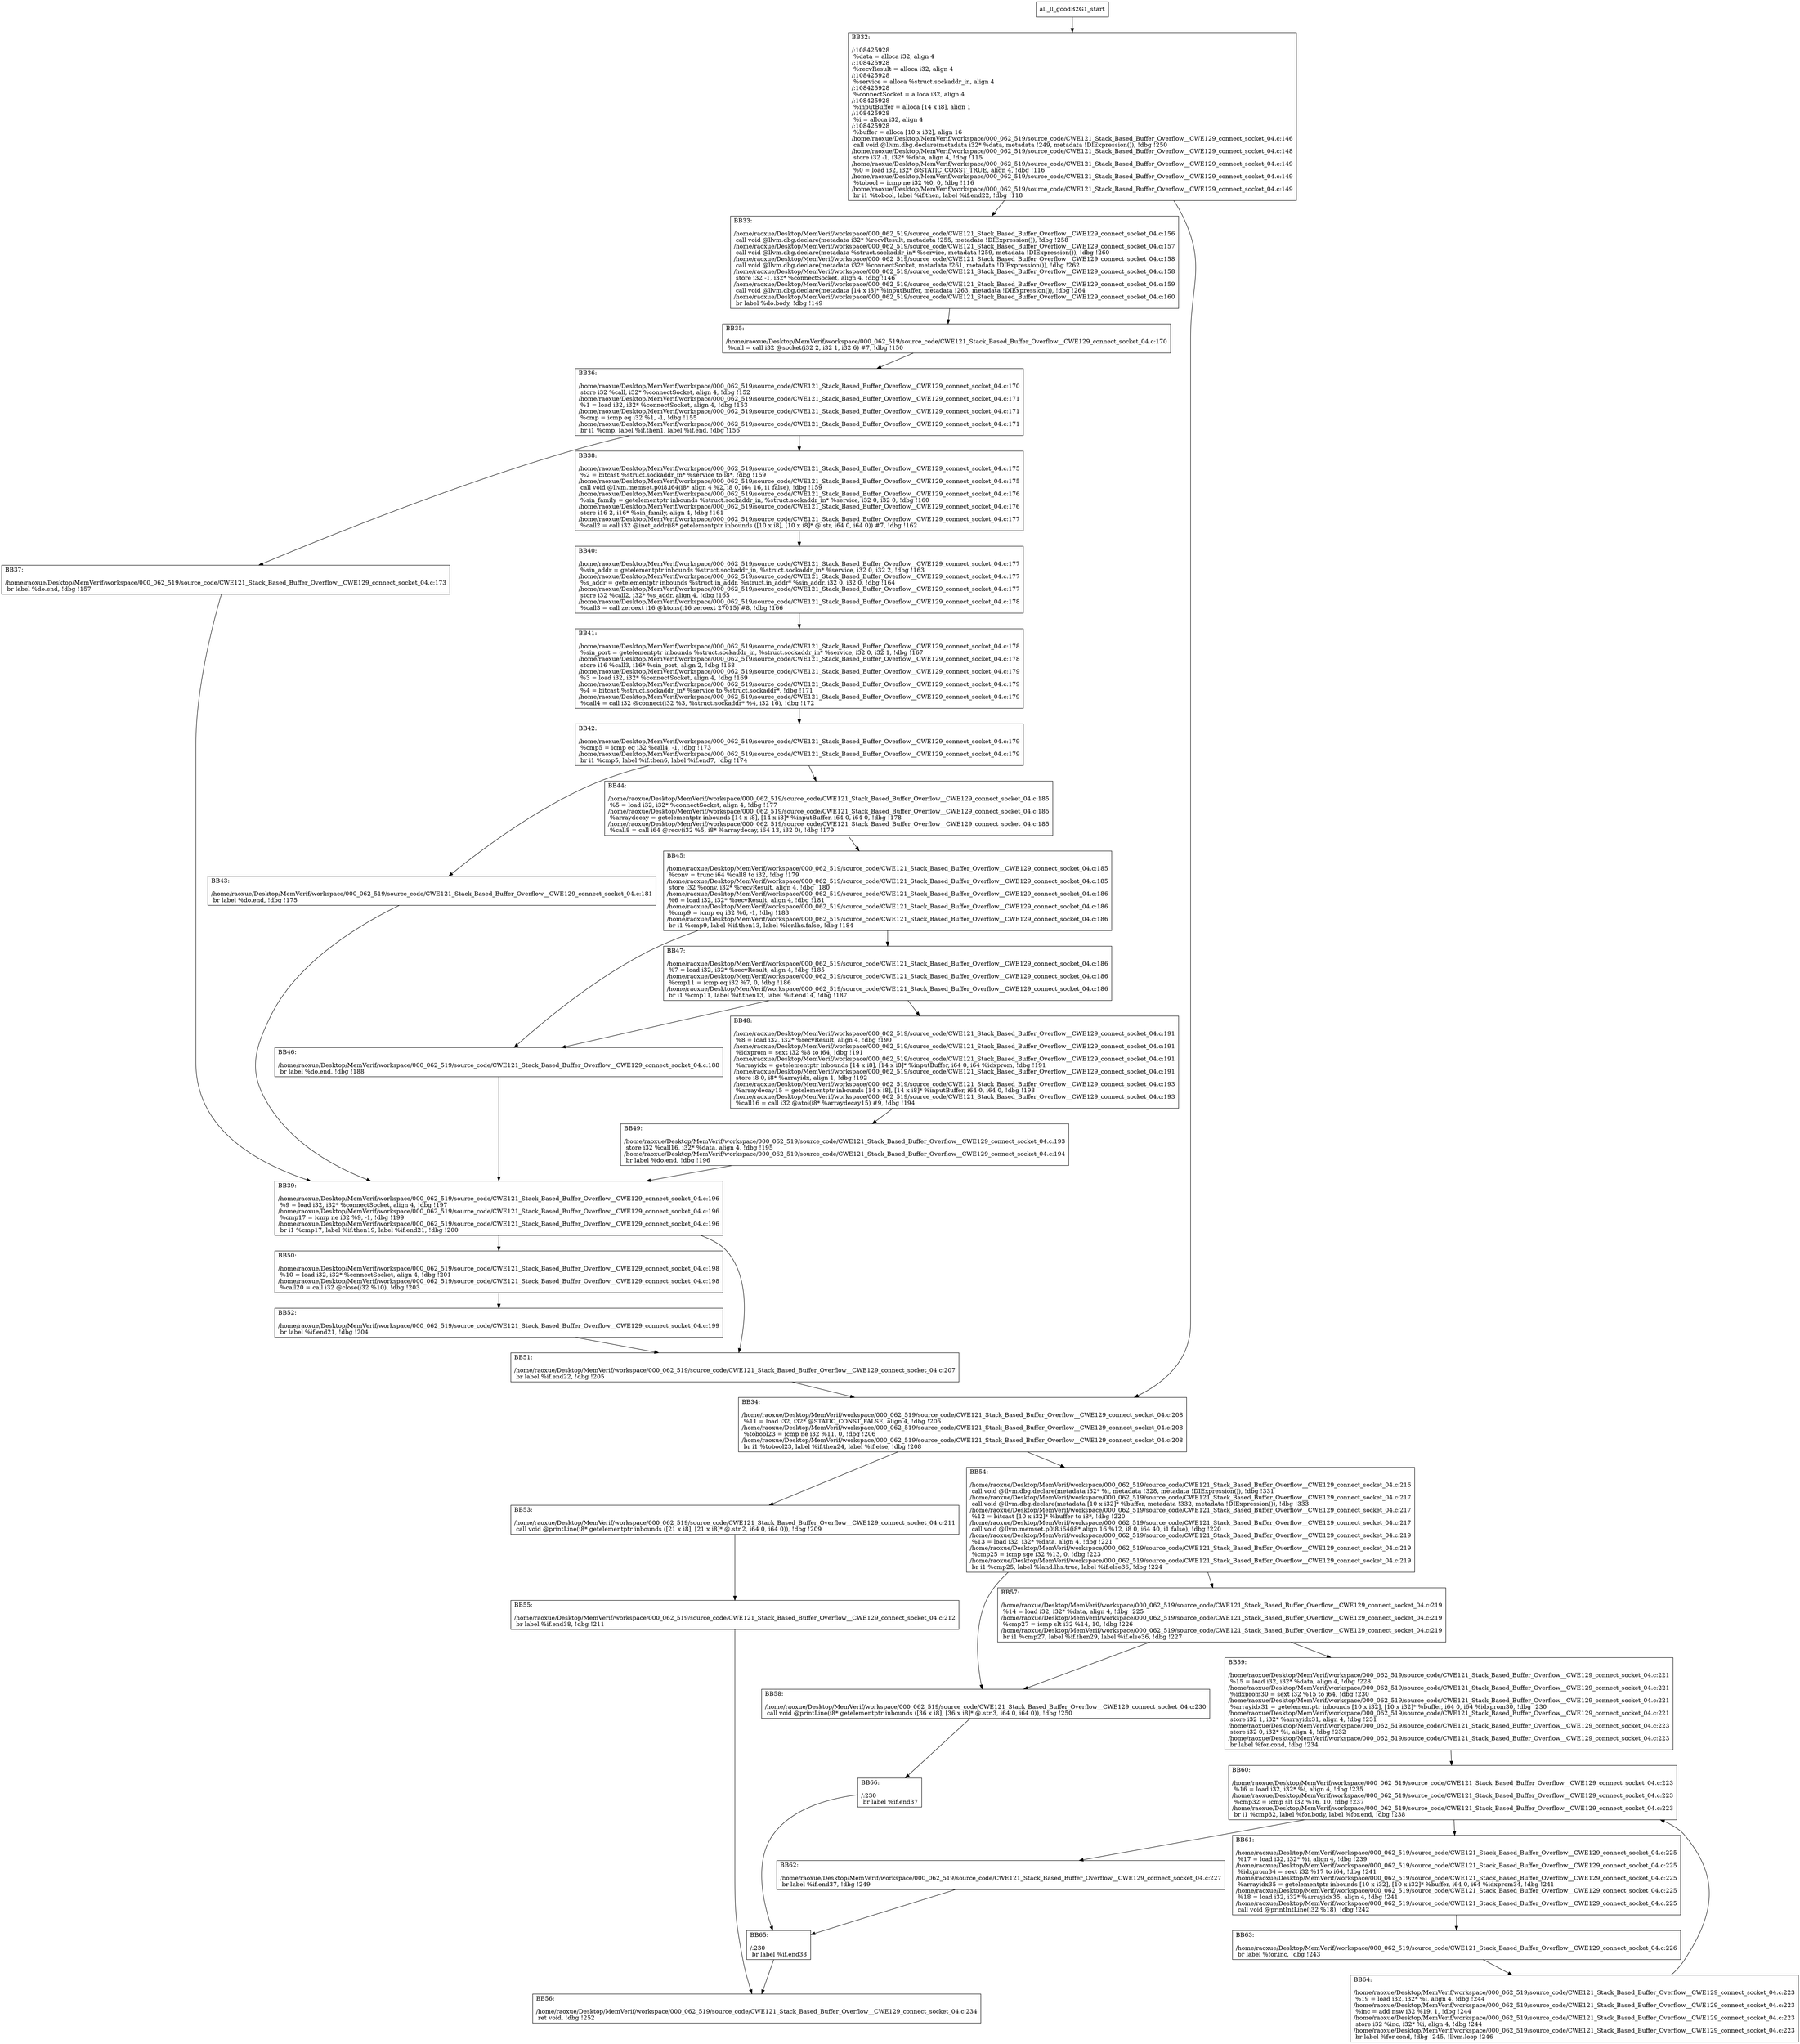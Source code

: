 digraph "CFG for'all_ll_goodB2G1' function" {
	BBall_ll_goodB2G1_start[shape=record,label="{all_ll_goodB2G1_start}"];
	BBall_ll_goodB2G1_start-> all_ll_goodB2G1BB32;
	all_ll_goodB2G1BB32 [shape=record, label="{BB32:\l\l/:108425928\l
  %data = alloca i32, align 4\l
/:108425928\l
  %recvResult = alloca i32, align 4\l
/:108425928\l
  %service = alloca %struct.sockaddr_in, align 4\l
/:108425928\l
  %connectSocket = alloca i32, align 4\l
/:108425928\l
  %inputBuffer = alloca [14 x i8], align 1\l
/:108425928\l
  %i = alloca i32, align 4\l
/:108425928\l
  %buffer = alloca [10 x i32], align 16\l
/home/raoxue/Desktop/MemVerif/workspace/000_062_519/source_code/CWE121_Stack_Based_Buffer_Overflow__CWE129_connect_socket_04.c:146\l
  call void @llvm.dbg.declare(metadata i32* %data, metadata !249, metadata !DIExpression()), !dbg !250\l
/home/raoxue/Desktop/MemVerif/workspace/000_062_519/source_code/CWE121_Stack_Based_Buffer_Overflow__CWE129_connect_socket_04.c:148\l
  store i32 -1, i32* %data, align 4, !dbg !115\l
/home/raoxue/Desktop/MemVerif/workspace/000_062_519/source_code/CWE121_Stack_Based_Buffer_Overflow__CWE129_connect_socket_04.c:149\l
  %0 = load i32, i32* @STATIC_CONST_TRUE, align 4, !dbg !116\l
/home/raoxue/Desktop/MemVerif/workspace/000_062_519/source_code/CWE121_Stack_Based_Buffer_Overflow__CWE129_connect_socket_04.c:149\l
  %tobool = icmp ne i32 %0, 0, !dbg !116\l
/home/raoxue/Desktop/MemVerif/workspace/000_062_519/source_code/CWE121_Stack_Based_Buffer_Overflow__CWE129_connect_socket_04.c:149\l
  br i1 %tobool, label %if.then, label %if.end22, !dbg !118\l
}"];
	all_ll_goodB2G1BB32-> all_ll_goodB2G1BB33;
	all_ll_goodB2G1BB32-> all_ll_goodB2G1BB34;
	all_ll_goodB2G1BB33 [shape=record, label="{BB33:\l\l/home/raoxue/Desktop/MemVerif/workspace/000_062_519/source_code/CWE121_Stack_Based_Buffer_Overflow__CWE129_connect_socket_04.c:156\l
  call void @llvm.dbg.declare(metadata i32* %recvResult, metadata !255, metadata !DIExpression()), !dbg !258\l
/home/raoxue/Desktop/MemVerif/workspace/000_062_519/source_code/CWE121_Stack_Based_Buffer_Overflow__CWE129_connect_socket_04.c:157\l
  call void @llvm.dbg.declare(metadata %struct.sockaddr_in* %service, metadata !259, metadata !DIExpression()), !dbg !260\l
/home/raoxue/Desktop/MemVerif/workspace/000_062_519/source_code/CWE121_Stack_Based_Buffer_Overflow__CWE129_connect_socket_04.c:158\l
  call void @llvm.dbg.declare(metadata i32* %connectSocket, metadata !261, metadata !DIExpression()), !dbg !262\l
/home/raoxue/Desktop/MemVerif/workspace/000_062_519/source_code/CWE121_Stack_Based_Buffer_Overflow__CWE129_connect_socket_04.c:158\l
  store i32 -1, i32* %connectSocket, align 4, !dbg !146\l
/home/raoxue/Desktop/MemVerif/workspace/000_062_519/source_code/CWE121_Stack_Based_Buffer_Overflow__CWE129_connect_socket_04.c:159\l
  call void @llvm.dbg.declare(metadata [14 x i8]* %inputBuffer, metadata !263, metadata !DIExpression()), !dbg !264\l
/home/raoxue/Desktop/MemVerif/workspace/000_062_519/source_code/CWE121_Stack_Based_Buffer_Overflow__CWE129_connect_socket_04.c:160\l
  br label %do.body, !dbg !149\l
}"];
	all_ll_goodB2G1BB33-> all_ll_goodB2G1BB35;
	all_ll_goodB2G1BB35 [shape=record, label="{BB35:\l\l/home/raoxue/Desktop/MemVerif/workspace/000_062_519/source_code/CWE121_Stack_Based_Buffer_Overflow__CWE129_connect_socket_04.c:170\l
  %call = call i32 @socket(i32 2, i32 1, i32 6) #7, !dbg !150\l
}"];
	all_ll_goodB2G1BB35-> all_ll_goodB2G1BB36;
	all_ll_goodB2G1BB36 [shape=record, label="{BB36:\l\l/home/raoxue/Desktop/MemVerif/workspace/000_062_519/source_code/CWE121_Stack_Based_Buffer_Overflow__CWE129_connect_socket_04.c:170\l
  store i32 %call, i32* %connectSocket, align 4, !dbg !152\l
/home/raoxue/Desktop/MemVerif/workspace/000_062_519/source_code/CWE121_Stack_Based_Buffer_Overflow__CWE129_connect_socket_04.c:171\l
  %1 = load i32, i32* %connectSocket, align 4, !dbg !153\l
/home/raoxue/Desktop/MemVerif/workspace/000_062_519/source_code/CWE121_Stack_Based_Buffer_Overflow__CWE129_connect_socket_04.c:171\l
  %cmp = icmp eq i32 %1, -1, !dbg !155\l
/home/raoxue/Desktop/MemVerif/workspace/000_062_519/source_code/CWE121_Stack_Based_Buffer_Overflow__CWE129_connect_socket_04.c:171\l
  br i1 %cmp, label %if.then1, label %if.end, !dbg !156\l
}"];
	all_ll_goodB2G1BB36-> all_ll_goodB2G1BB37;
	all_ll_goodB2G1BB36-> all_ll_goodB2G1BB38;
	all_ll_goodB2G1BB37 [shape=record, label="{BB37:\l\l/home/raoxue/Desktop/MemVerif/workspace/000_062_519/source_code/CWE121_Stack_Based_Buffer_Overflow__CWE129_connect_socket_04.c:173\l
  br label %do.end, !dbg !157\l
}"];
	all_ll_goodB2G1BB37-> all_ll_goodB2G1BB39;
	all_ll_goodB2G1BB38 [shape=record, label="{BB38:\l\l/home/raoxue/Desktop/MemVerif/workspace/000_062_519/source_code/CWE121_Stack_Based_Buffer_Overflow__CWE129_connect_socket_04.c:175\l
  %2 = bitcast %struct.sockaddr_in* %service to i8*, !dbg !159\l
/home/raoxue/Desktop/MemVerif/workspace/000_062_519/source_code/CWE121_Stack_Based_Buffer_Overflow__CWE129_connect_socket_04.c:175\l
  call void @llvm.memset.p0i8.i64(i8* align 4 %2, i8 0, i64 16, i1 false), !dbg !159\l
/home/raoxue/Desktop/MemVerif/workspace/000_062_519/source_code/CWE121_Stack_Based_Buffer_Overflow__CWE129_connect_socket_04.c:176\l
  %sin_family = getelementptr inbounds %struct.sockaddr_in, %struct.sockaddr_in* %service, i32 0, i32 0, !dbg !160\l
/home/raoxue/Desktop/MemVerif/workspace/000_062_519/source_code/CWE121_Stack_Based_Buffer_Overflow__CWE129_connect_socket_04.c:176\l
  store i16 2, i16* %sin_family, align 4, !dbg !161\l
/home/raoxue/Desktop/MemVerif/workspace/000_062_519/source_code/CWE121_Stack_Based_Buffer_Overflow__CWE129_connect_socket_04.c:177\l
  %call2 = call i32 @inet_addr(i8* getelementptr inbounds ([10 x i8], [10 x i8]* @.str, i64 0, i64 0)) #7, !dbg !162\l
}"];
	all_ll_goodB2G1BB38-> all_ll_goodB2G1BB40;
	all_ll_goodB2G1BB40 [shape=record, label="{BB40:\l\l/home/raoxue/Desktop/MemVerif/workspace/000_062_519/source_code/CWE121_Stack_Based_Buffer_Overflow__CWE129_connect_socket_04.c:177\l
  %sin_addr = getelementptr inbounds %struct.sockaddr_in, %struct.sockaddr_in* %service, i32 0, i32 2, !dbg !163\l
/home/raoxue/Desktop/MemVerif/workspace/000_062_519/source_code/CWE121_Stack_Based_Buffer_Overflow__CWE129_connect_socket_04.c:177\l
  %s_addr = getelementptr inbounds %struct.in_addr, %struct.in_addr* %sin_addr, i32 0, i32 0, !dbg !164\l
/home/raoxue/Desktop/MemVerif/workspace/000_062_519/source_code/CWE121_Stack_Based_Buffer_Overflow__CWE129_connect_socket_04.c:177\l
  store i32 %call2, i32* %s_addr, align 4, !dbg !165\l
/home/raoxue/Desktop/MemVerif/workspace/000_062_519/source_code/CWE121_Stack_Based_Buffer_Overflow__CWE129_connect_socket_04.c:178\l
  %call3 = call zeroext i16 @htons(i16 zeroext 27015) #8, !dbg !166\l
}"];
	all_ll_goodB2G1BB40-> all_ll_goodB2G1BB41;
	all_ll_goodB2G1BB41 [shape=record, label="{BB41:\l\l/home/raoxue/Desktop/MemVerif/workspace/000_062_519/source_code/CWE121_Stack_Based_Buffer_Overflow__CWE129_connect_socket_04.c:178\l
  %sin_port = getelementptr inbounds %struct.sockaddr_in, %struct.sockaddr_in* %service, i32 0, i32 1, !dbg !167\l
/home/raoxue/Desktop/MemVerif/workspace/000_062_519/source_code/CWE121_Stack_Based_Buffer_Overflow__CWE129_connect_socket_04.c:178\l
  store i16 %call3, i16* %sin_port, align 2, !dbg !168\l
/home/raoxue/Desktop/MemVerif/workspace/000_062_519/source_code/CWE121_Stack_Based_Buffer_Overflow__CWE129_connect_socket_04.c:179\l
  %3 = load i32, i32* %connectSocket, align 4, !dbg !169\l
/home/raoxue/Desktop/MemVerif/workspace/000_062_519/source_code/CWE121_Stack_Based_Buffer_Overflow__CWE129_connect_socket_04.c:179\l
  %4 = bitcast %struct.sockaddr_in* %service to %struct.sockaddr*, !dbg !171\l
/home/raoxue/Desktop/MemVerif/workspace/000_062_519/source_code/CWE121_Stack_Based_Buffer_Overflow__CWE129_connect_socket_04.c:179\l
  %call4 = call i32 @connect(i32 %3, %struct.sockaddr* %4, i32 16), !dbg !172\l
}"];
	all_ll_goodB2G1BB41-> all_ll_goodB2G1BB42;
	all_ll_goodB2G1BB42 [shape=record, label="{BB42:\l\l/home/raoxue/Desktop/MemVerif/workspace/000_062_519/source_code/CWE121_Stack_Based_Buffer_Overflow__CWE129_connect_socket_04.c:179\l
  %cmp5 = icmp eq i32 %call4, -1, !dbg !173\l
/home/raoxue/Desktop/MemVerif/workspace/000_062_519/source_code/CWE121_Stack_Based_Buffer_Overflow__CWE129_connect_socket_04.c:179\l
  br i1 %cmp5, label %if.then6, label %if.end7, !dbg !174\l
}"];
	all_ll_goodB2G1BB42-> all_ll_goodB2G1BB43;
	all_ll_goodB2G1BB42-> all_ll_goodB2G1BB44;
	all_ll_goodB2G1BB43 [shape=record, label="{BB43:\l\l/home/raoxue/Desktop/MemVerif/workspace/000_062_519/source_code/CWE121_Stack_Based_Buffer_Overflow__CWE129_connect_socket_04.c:181\l
  br label %do.end, !dbg !175\l
}"];
	all_ll_goodB2G1BB43-> all_ll_goodB2G1BB39;
	all_ll_goodB2G1BB44 [shape=record, label="{BB44:\l\l/home/raoxue/Desktop/MemVerif/workspace/000_062_519/source_code/CWE121_Stack_Based_Buffer_Overflow__CWE129_connect_socket_04.c:185\l
  %5 = load i32, i32* %connectSocket, align 4, !dbg !177\l
/home/raoxue/Desktop/MemVerif/workspace/000_062_519/source_code/CWE121_Stack_Based_Buffer_Overflow__CWE129_connect_socket_04.c:185\l
  %arraydecay = getelementptr inbounds [14 x i8], [14 x i8]* %inputBuffer, i64 0, i64 0, !dbg !178\l
/home/raoxue/Desktop/MemVerif/workspace/000_062_519/source_code/CWE121_Stack_Based_Buffer_Overflow__CWE129_connect_socket_04.c:185\l
  %call8 = call i64 @recv(i32 %5, i8* %arraydecay, i64 13, i32 0), !dbg !179\l
}"];
	all_ll_goodB2G1BB44-> all_ll_goodB2G1BB45;
	all_ll_goodB2G1BB45 [shape=record, label="{BB45:\l\l/home/raoxue/Desktop/MemVerif/workspace/000_062_519/source_code/CWE121_Stack_Based_Buffer_Overflow__CWE129_connect_socket_04.c:185\l
  %conv = trunc i64 %call8 to i32, !dbg !179\l
/home/raoxue/Desktop/MemVerif/workspace/000_062_519/source_code/CWE121_Stack_Based_Buffer_Overflow__CWE129_connect_socket_04.c:185\l
  store i32 %conv, i32* %recvResult, align 4, !dbg !180\l
/home/raoxue/Desktop/MemVerif/workspace/000_062_519/source_code/CWE121_Stack_Based_Buffer_Overflow__CWE129_connect_socket_04.c:186\l
  %6 = load i32, i32* %recvResult, align 4, !dbg !181\l
/home/raoxue/Desktop/MemVerif/workspace/000_062_519/source_code/CWE121_Stack_Based_Buffer_Overflow__CWE129_connect_socket_04.c:186\l
  %cmp9 = icmp eq i32 %6, -1, !dbg !183\l
/home/raoxue/Desktop/MemVerif/workspace/000_062_519/source_code/CWE121_Stack_Based_Buffer_Overflow__CWE129_connect_socket_04.c:186\l
  br i1 %cmp9, label %if.then13, label %lor.lhs.false, !dbg !184\l
}"];
	all_ll_goodB2G1BB45-> all_ll_goodB2G1BB46;
	all_ll_goodB2G1BB45-> all_ll_goodB2G1BB47;
	all_ll_goodB2G1BB47 [shape=record, label="{BB47:\l\l/home/raoxue/Desktop/MemVerif/workspace/000_062_519/source_code/CWE121_Stack_Based_Buffer_Overflow__CWE129_connect_socket_04.c:186\l
  %7 = load i32, i32* %recvResult, align 4, !dbg !185\l
/home/raoxue/Desktop/MemVerif/workspace/000_062_519/source_code/CWE121_Stack_Based_Buffer_Overflow__CWE129_connect_socket_04.c:186\l
  %cmp11 = icmp eq i32 %7, 0, !dbg !186\l
/home/raoxue/Desktop/MemVerif/workspace/000_062_519/source_code/CWE121_Stack_Based_Buffer_Overflow__CWE129_connect_socket_04.c:186\l
  br i1 %cmp11, label %if.then13, label %if.end14, !dbg !187\l
}"];
	all_ll_goodB2G1BB47-> all_ll_goodB2G1BB46;
	all_ll_goodB2G1BB47-> all_ll_goodB2G1BB48;
	all_ll_goodB2G1BB46 [shape=record, label="{BB46:\l\l/home/raoxue/Desktop/MemVerif/workspace/000_062_519/source_code/CWE121_Stack_Based_Buffer_Overflow__CWE129_connect_socket_04.c:188\l
  br label %do.end, !dbg !188\l
}"];
	all_ll_goodB2G1BB46-> all_ll_goodB2G1BB39;
	all_ll_goodB2G1BB48 [shape=record, label="{BB48:\l\l/home/raoxue/Desktop/MemVerif/workspace/000_062_519/source_code/CWE121_Stack_Based_Buffer_Overflow__CWE129_connect_socket_04.c:191\l
  %8 = load i32, i32* %recvResult, align 4, !dbg !190\l
/home/raoxue/Desktop/MemVerif/workspace/000_062_519/source_code/CWE121_Stack_Based_Buffer_Overflow__CWE129_connect_socket_04.c:191\l
  %idxprom = sext i32 %8 to i64, !dbg !191\l
/home/raoxue/Desktop/MemVerif/workspace/000_062_519/source_code/CWE121_Stack_Based_Buffer_Overflow__CWE129_connect_socket_04.c:191\l
  %arrayidx = getelementptr inbounds [14 x i8], [14 x i8]* %inputBuffer, i64 0, i64 %idxprom, !dbg !191\l
/home/raoxue/Desktop/MemVerif/workspace/000_062_519/source_code/CWE121_Stack_Based_Buffer_Overflow__CWE129_connect_socket_04.c:191\l
  store i8 0, i8* %arrayidx, align 1, !dbg !192\l
/home/raoxue/Desktop/MemVerif/workspace/000_062_519/source_code/CWE121_Stack_Based_Buffer_Overflow__CWE129_connect_socket_04.c:193\l
  %arraydecay15 = getelementptr inbounds [14 x i8], [14 x i8]* %inputBuffer, i64 0, i64 0, !dbg !193\l
/home/raoxue/Desktop/MemVerif/workspace/000_062_519/source_code/CWE121_Stack_Based_Buffer_Overflow__CWE129_connect_socket_04.c:193\l
  %call16 = call i32 @atoi(i8* %arraydecay15) #9, !dbg !194\l
}"];
	all_ll_goodB2G1BB48-> all_ll_goodB2G1BB49;
	all_ll_goodB2G1BB49 [shape=record, label="{BB49:\l\l/home/raoxue/Desktop/MemVerif/workspace/000_062_519/source_code/CWE121_Stack_Based_Buffer_Overflow__CWE129_connect_socket_04.c:193\l
  store i32 %call16, i32* %data, align 4, !dbg !195\l
/home/raoxue/Desktop/MemVerif/workspace/000_062_519/source_code/CWE121_Stack_Based_Buffer_Overflow__CWE129_connect_socket_04.c:194\l
  br label %do.end, !dbg !196\l
}"];
	all_ll_goodB2G1BB49-> all_ll_goodB2G1BB39;
	all_ll_goodB2G1BB39 [shape=record, label="{BB39:\l\l/home/raoxue/Desktop/MemVerif/workspace/000_062_519/source_code/CWE121_Stack_Based_Buffer_Overflow__CWE129_connect_socket_04.c:196\l
  %9 = load i32, i32* %connectSocket, align 4, !dbg !197\l
/home/raoxue/Desktop/MemVerif/workspace/000_062_519/source_code/CWE121_Stack_Based_Buffer_Overflow__CWE129_connect_socket_04.c:196\l
  %cmp17 = icmp ne i32 %9, -1, !dbg !199\l
/home/raoxue/Desktop/MemVerif/workspace/000_062_519/source_code/CWE121_Stack_Based_Buffer_Overflow__CWE129_connect_socket_04.c:196\l
  br i1 %cmp17, label %if.then19, label %if.end21, !dbg !200\l
}"];
	all_ll_goodB2G1BB39-> all_ll_goodB2G1BB50;
	all_ll_goodB2G1BB39-> all_ll_goodB2G1BB51;
	all_ll_goodB2G1BB50 [shape=record, label="{BB50:\l\l/home/raoxue/Desktop/MemVerif/workspace/000_062_519/source_code/CWE121_Stack_Based_Buffer_Overflow__CWE129_connect_socket_04.c:198\l
  %10 = load i32, i32* %connectSocket, align 4, !dbg !201\l
/home/raoxue/Desktop/MemVerif/workspace/000_062_519/source_code/CWE121_Stack_Based_Buffer_Overflow__CWE129_connect_socket_04.c:198\l
  %call20 = call i32 @close(i32 %10), !dbg !203\l
}"];
	all_ll_goodB2G1BB50-> all_ll_goodB2G1BB52;
	all_ll_goodB2G1BB52 [shape=record, label="{BB52:\l\l/home/raoxue/Desktop/MemVerif/workspace/000_062_519/source_code/CWE121_Stack_Based_Buffer_Overflow__CWE129_connect_socket_04.c:199\l
  br label %if.end21, !dbg !204\l
}"];
	all_ll_goodB2G1BB52-> all_ll_goodB2G1BB51;
	all_ll_goodB2G1BB51 [shape=record, label="{BB51:\l\l/home/raoxue/Desktop/MemVerif/workspace/000_062_519/source_code/CWE121_Stack_Based_Buffer_Overflow__CWE129_connect_socket_04.c:207\l
  br label %if.end22, !dbg !205\l
}"];
	all_ll_goodB2G1BB51-> all_ll_goodB2G1BB34;
	all_ll_goodB2G1BB34 [shape=record, label="{BB34:\l\l/home/raoxue/Desktop/MemVerif/workspace/000_062_519/source_code/CWE121_Stack_Based_Buffer_Overflow__CWE129_connect_socket_04.c:208\l
  %11 = load i32, i32* @STATIC_CONST_FALSE, align 4, !dbg !206\l
/home/raoxue/Desktop/MemVerif/workspace/000_062_519/source_code/CWE121_Stack_Based_Buffer_Overflow__CWE129_connect_socket_04.c:208\l
  %tobool23 = icmp ne i32 %11, 0, !dbg !206\l
/home/raoxue/Desktop/MemVerif/workspace/000_062_519/source_code/CWE121_Stack_Based_Buffer_Overflow__CWE129_connect_socket_04.c:208\l
  br i1 %tobool23, label %if.then24, label %if.else, !dbg !208\l
}"];
	all_ll_goodB2G1BB34-> all_ll_goodB2G1BB53;
	all_ll_goodB2G1BB34-> all_ll_goodB2G1BB54;
	all_ll_goodB2G1BB53 [shape=record, label="{BB53:\l\l/home/raoxue/Desktop/MemVerif/workspace/000_062_519/source_code/CWE121_Stack_Based_Buffer_Overflow__CWE129_connect_socket_04.c:211\l
  call void @printLine(i8* getelementptr inbounds ([21 x i8], [21 x i8]* @.str.2, i64 0, i64 0)), !dbg !209\l
}"];
	all_ll_goodB2G1BB53-> all_ll_goodB2G1BB55;
	all_ll_goodB2G1BB55 [shape=record, label="{BB55:\l\l/home/raoxue/Desktop/MemVerif/workspace/000_062_519/source_code/CWE121_Stack_Based_Buffer_Overflow__CWE129_connect_socket_04.c:212\l
  br label %if.end38, !dbg !211\l
}"];
	all_ll_goodB2G1BB55-> all_ll_goodB2G1BB56;
	all_ll_goodB2G1BB54 [shape=record, label="{BB54:\l\l/home/raoxue/Desktop/MemVerif/workspace/000_062_519/source_code/CWE121_Stack_Based_Buffer_Overflow__CWE129_connect_socket_04.c:216\l
  call void @llvm.dbg.declare(metadata i32* %i, metadata !328, metadata !DIExpression()), !dbg !331\l
/home/raoxue/Desktop/MemVerif/workspace/000_062_519/source_code/CWE121_Stack_Based_Buffer_Overflow__CWE129_connect_socket_04.c:217\l
  call void @llvm.dbg.declare(metadata [10 x i32]* %buffer, metadata !332, metadata !DIExpression()), !dbg !333\l
/home/raoxue/Desktop/MemVerif/workspace/000_062_519/source_code/CWE121_Stack_Based_Buffer_Overflow__CWE129_connect_socket_04.c:217\l
  %12 = bitcast [10 x i32]* %buffer to i8*, !dbg !220\l
/home/raoxue/Desktop/MemVerif/workspace/000_062_519/source_code/CWE121_Stack_Based_Buffer_Overflow__CWE129_connect_socket_04.c:217\l
  call void @llvm.memset.p0i8.i64(i8* align 16 %12, i8 0, i64 40, i1 false), !dbg !220\l
/home/raoxue/Desktop/MemVerif/workspace/000_062_519/source_code/CWE121_Stack_Based_Buffer_Overflow__CWE129_connect_socket_04.c:219\l
  %13 = load i32, i32* %data, align 4, !dbg !221\l
/home/raoxue/Desktop/MemVerif/workspace/000_062_519/source_code/CWE121_Stack_Based_Buffer_Overflow__CWE129_connect_socket_04.c:219\l
  %cmp25 = icmp sge i32 %13, 0, !dbg !223\l
/home/raoxue/Desktop/MemVerif/workspace/000_062_519/source_code/CWE121_Stack_Based_Buffer_Overflow__CWE129_connect_socket_04.c:219\l
  br i1 %cmp25, label %land.lhs.true, label %if.else36, !dbg !224\l
}"];
	all_ll_goodB2G1BB54-> all_ll_goodB2G1BB57;
	all_ll_goodB2G1BB54-> all_ll_goodB2G1BB58;
	all_ll_goodB2G1BB57 [shape=record, label="{BB57:\l\l/home/raoxue/Desktop/MemVerif/workspace/000_062_519/source_code/CWE121_Stack_Based_Buffer_Overflow__CWE129_connect_socket_04.c:219\l
  %14 = load i32, i32* %data, align 4, !dbg !225\l
/home/raoxue/Desktop/MemVerif/workspace/000_062_519/source_code/CWE121_Stack_Based_Buffer_Overflow__CWE129_connect_socket_04.c:219\l
  %cmp27 = icmp slt i32 %14, 10, !dbg !226\l
/home/raoxue/Desktop/MemVerif/workspace/000_062_519/source_code/CWE121_Stack_Based_Buffer_Overflow__CWE129_connect_socket_04.c:219\l
  br i1 %cmp27, label %if.then29, label %if.else36, !dbg !227\l
}"];
	all_ll_goodB2G1BB57-> all_ll_goodB2G1BB59;
	all_ll_goodB2G1BB57-> all_ll_goodB2G1BB58;
	all_ll_goodB2G1BB59 [shape=record, label="{BB59:\l\l/home/raoxue/Desktop/MemVerif/workspace/000_062_519/source_code/CWE121_Stack_Based_Buffer_Overflow__CWE129_connect_socket_04.c:221\l
  %15 = load i32, i32* %data, align 4, !dbg !228\l
/home/raoxue/Desktop/MemVerif/workspace/000_062_519/source_code/CWE121_Stack_Based_Buffer_Overflow__CWE129_connect_socket_04.c:221\l
  %idxprom30 = sext i32 %15 to i64, !dbg !230\l
/home/raoxue/Desktop/MemVerif/workspace/000_062_519/source_code/CWE121_Stack_Based_Buffer_Overflow__CWE129_connect_socket_04.c:221\l
  %arrayidx31 = getelementptr inbounds [10 x i32], [10 x i32]* %buffer, i64 0, i64 %idxprom30, !dbg !230\l
/home/raoxue/Desktop/MemVerif/workspace/000_062_519/source_code/CWE121_Stack_Based_Buffer_Overflow__CWE129_connect_socket_04.c:221\l
  store i32 1, i32* %arrayidx31, align 4, !dbg !231\l
/home/raoxue/Desktop/MemVerif/workspace/000_062_519/source_code/CWE121_Stack_Based_Buffer_Overflow__CWE129_connect_socket_04.c:223\l
  store i32 0, i32* %i, align 4, !dbg !232\l
/home/raoxue/Desktop/MemVerif/workspace/000_062_519/source_code/CWE121_Stack_Based_Buffer_Overflow__CWE129_connect_socket_04.c:223\l
  br label %for.cond, !dbg !234\l
}"];
	all_ll_goodB2G1BB59-> all_ll_goodB2G1BB60;
	all_ll_goodB2G1BB60 [shape=record, label="{BB60:\l\l/home/raoxue/Desktop/MemVerif/workspace/000_062_519/source_code/CWE121_Stack_Based_Buffer_Overflow__CWE129_connect_socket_04.c:223\l
  %16 = load i32, i32* %i, align 4, !dbg !235\l
/home/raoxue/Desktop/MemVerif/workspace/000_062_519/source_code/CWE121_Stack_Based_Buffer_Overflow__CWE129_connect_socket_04.c:223\l
  %cmp32 = icmp slt i32 %16, 10, !dbg !237\l
/home/raoxue/Desktop/MemVerif/workspace/000_062_519/source_code/CWE121_Stack_Based_Buffer_Overflow__CWE129_connect_socket_04.c:223\l
  br i1 %cmp32, label %for.body, label %for.end, !dbg !238\l
}"];
	all_ll_goodB2G1BB60-> all_ll_goodB2G1BB61;
	all_ll_goodB2G1BB60-> all_ll_goodB2G1BB62;
	all_ll_goodB2G1BB61 [shape=record, label="{BB61:\l\l/home/raoxue/Desktop/MemVerif/workspace/000_062_519/source_code/CWE121_Stack_Based_Buffer_Overflow__CWE129_connect_socket_04.c:225\l
  %17 = load i32, i32* %i, align 4, !dbg !239\l
/home/raoxue/Desktop/MemVerif/workspace/000_062_519/source_code/CWE121_Stack_Based_Buffer_Overflow__CWE129_connect_socket_04.c:225\l
  %idxprom34 = sext i32 %17 to i64, !dbg !241\l
/home/raoxue/Desktop/MemVerif/workspace/000_062_519/source_code/CWE121_Stack_Based_Buffer_Overflow__CWE129_connect_socket_04.c:225\l
  %arrayidx35 = getelementptr inbounds [10 x i32], [10 x i32]* %buffer, i64 0, i64 %idxprom34, !dbg !241\l
/home/raoxue/Desktop/MemVerif/workspace/000_062_519/source_code/CWE121_Stack_Based_Buffer_Overflow__CWE129_connect_socket_04.c:225\l
  %18 = load i32, i32* %arrayidx35, align 4, !dbg !241\l
/home/raoxue/Desktop/MemVerif/workspace/000_062_519/source_code/CWE121_Stack_Based_Buffer_Overflow__CWE129_connect_socket_04.c:225\l
  call void @printIntLine(i32 %18), !dbg !242\l
}"];
	all_ll_goodB2G1BB61-> all_ll_goodB2G1BB63;
	all_ll_goodB2G1BB63 [shape=record, label="{BB63:\l\l/home/raoxue/Desktop/MemVerif/workspace/000_062_519/source_code/CWE121_Stack_Based_Buffer_Overflow__CWE129_connect_socket_04.c:226\l
  br label %for.inc, !dbg !243\l
}"];
	all_ll_goodB2G1BB63-> all_ll_goodB2G1BB64;
	all_ll_goodB2G1BB64 [shape=record, label="{BB64:\l\l/home/raoxue/Desktop/MemVerif/workspace/000_062_519/source_code/CWE121_Stack_Based_Buffer_Overflow__CWE129_connect_socket_04.c:223\l
  %19 = load i32, i32* %i, align 4, !dbg !244\l
/home/raoxue/Desktop/MemVerif/workspace/000_062_519/source_code/CWE121_Stack_Based_Buffer_Overflow__CWE129_connect_socket_04.c:223\l
  %inc = add nsw i32 %19, 1, !dbg !244\l
/home/raoxue/Desktop/MemVerif/workspace/000_062_519/source_code/CWE121_Stack_Based_Buffer_Overflow__CWE129_connect_socket_04.c:223\l
  store i32 %inc, i32* %i, align 4, !dbg !244\l
/home/raoxue/Desktop/MemVerif/workspace/000_062_519/source_code/CWE121_Stack_Based_Buffer_Overflow__CWE129_connect_socket_04.c:223\l
  br label %for.cond, !dbg !245, !llvm.loop !246\l
}"];
	all_ll_goodB2G1BB64-> all_ll_goodB2G1BB60;
	all_ll_goodB2G1BB62 [shape=record, label="{BB62:\l\l/home/raoxue/Desktop/MemVerif/workspace/000_062_519/source_code/CWE121_Stack_Based_Buffer_Overflow__CWE129_connect_socket_04.c:227\l
  br label %if.end37, !dbg !249\l
}"];
	all_ll_goodB2G1BB62-> all_ll_goodB2G1BB65;
	all_ll_goodB2G1BB58 [shape=record, label="{BB58:\l\l/home/raoxue/Desktop/MemVerif/workspace/000_062_519/source_code/CWE121_Stack_Based_Buffer_Overflow__CWE129_connect_socket_04.c:230\l
  call void @printLine(i8* getelementptr inbounds ([36 x i8], [36 x i8]* @.str.3, i64 0, i64 0)), !dbg !250\l
}"];
	all_ll_goodB2G1BB58-> all_ll_goodB2G1BB66;
	all_ll_goodB2G1BB66 [shape=record, label="{BB66:\l\l/:230\l
  br label %if.end37\l
}"];
	all_ll_goodB2G1BB66-> all_ll_goodB2G1BB65;
	all_ll_goodB2G1BB65 [shape=record, label="{BB65:\l\l/:230\l
  br label %if.end38\l
}"];
	all_ll_goodB2G1BB65-> all_ll_goodB2G1BB56;
	all_ll_goodB2G1BB56 [shape=record, label="{BB56:\l\l/home/raoxue/Desktop/MemVerif/workspace/000_062_519/source_code/CWE121_Stack_Based_Buffer_Overflow__CWE129_connect_socket_04.c:234\l
  ret void, !dbg !252\l
}"];
}
